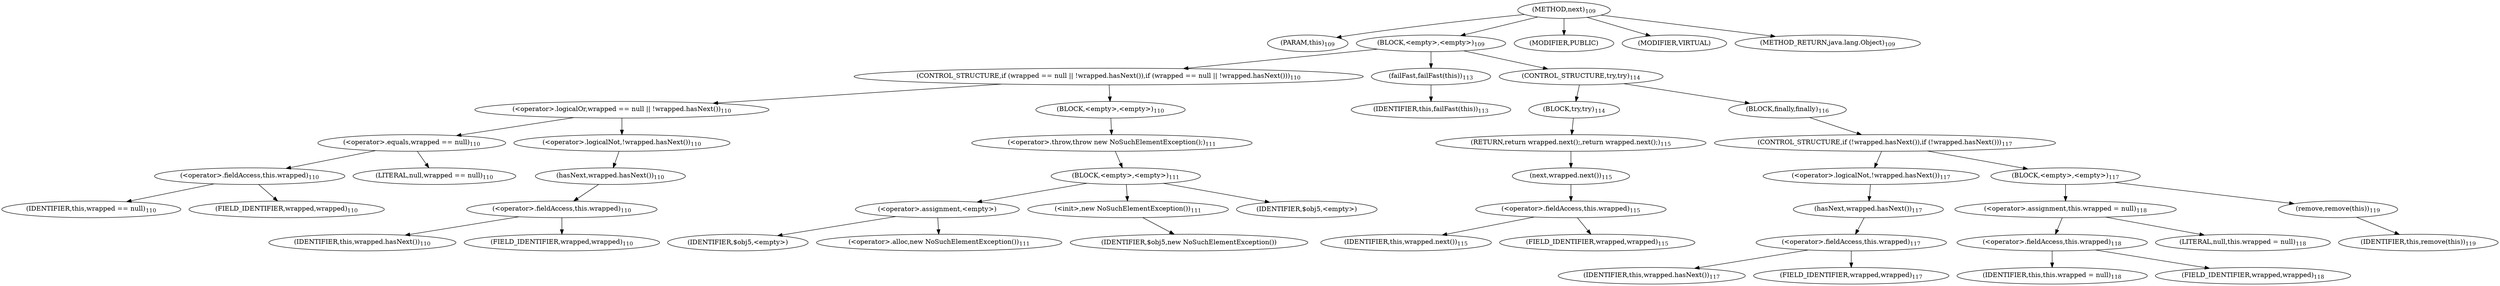 digraph "next" {  
"224" [label = <(METHOD,next)<SUB>109</SUB>> ]
"12" [label = <(PARAM,this)<SUB>109</SUB>> ]
"225" [label = <(BLOCK,&lt;empty&gt;,&lt;empty&gt;)<SUB>109</SUB>> ]
"226" [label = <(CONTROL_STRUCTURE,if (wrapped == null || !wrapped.hasNext()),if (wrapped == null || !wrapped.hasNext()))<SUB>110</SUB>> ]
"227" [label = <(&lt;operator&gt;.logicalOr,wrapped == null || !wrapped.hasNext())<SUB>110</SUB>> ]
"228" [label = <(&lt;operator&gt;.equals,wrapped == null)<SUB>110</SUB>> ]
"229" [label = <(&lt;operator&gt;.fieldAccess,this.wrapped)<SUB>110</SUB>> ]
"230" [label = <(IDENTIFIER,this,wrapped == null)<SUB>110</SUB>> ]
"231" [label = <(FIELD_IDENTIFIER,wrapped,wrapped)<SUB>110</SUB>> ]
"232" [label = <(LITERAL,null,wrapped == null)<SUB>110</SUB>> ]
"233" [label = <(&lt;operator&gt;.logicalNot,!wrapped.hasNext())<SUB>110</SUB>> ]
"234" [label = <(hasNext,wrapped.hasNext())<SUB>110</SUB>> ]
"235" [label = <(&lt;operator&gt;.fieldAccess,this.wrapped)<SUB>110</SUB>> ]
"236" [label = <(IDENTIFIER,this,wrapped.hasNext())<SUB>110</SUB>> ]
"237" [label = <(FIELD_IDENTIFIER,wrapped,wrapped)<SUB>110</SUB>> ]
"238" [label = <(BLOCK,&lt;empty&gt;,&lt;empty&gt;)<SUB>110</SUB>> ]
"239" [label = <(&lt;operator&gt;.throw,throw new NoSuchElementException();)<SUB>111</SUB>> ]
"240" [label = <(BLOCK,&lt;empty&gt;,&lt;empty&gt;)<SUB>111</SUB>> ]
"241" [label = <(&lt;operator&gt;.assignment,&lt;empty&gt;)> ]
"242" [label = <(IDENTIFIER,$obj5,&lt;empty&gt;)> ]
"243" [label = <(&lt;operator&gt;.alloc,new NoSuchElementException())<SUB>111</SUB>> ]
"244" [label = <(&lt;init&gt;,new NoSuchElementException())<SUB>111</SUB>> ]
"245" [label = <(IDENTIFIER,$obj5,new NoSuchElementException())> ]
"246" [label = <(IDENTIFIER,$obj5,&lt;empty&gt;)> ]
"247" [label = <(failFast,failFast(this))<SUB>113</SUB>> ]
"11" [label = <(IDENTIFIER,this,failFast(this))<SUB>113</SUB>> ]
"248" [label = <(CONTROL_STRUCTURE,try,try)<SUB>114</SUB>> ]
"249" [label = <(BLOCK,try,try)<SUB>114</SUB>> ]
"250" [label = <(RETURN,return wrapped.next();,return wrapped.next();)<SUB>115</SUB>> ]
"251" [label = <(next,wrapped.next())<SUB>115</SUB>> ]
"252" [label = <(&lt;operator&gt;.fieldAccess,this.wrapped)<SUB>115</SUB>> ]
"253" [label = <(IDENTIFIER,this,wrapped.next())<SUB>115</SUB>> ]
"254" [label = <(FIELD_IDENTIFIER,wrapped,wrapped)<SUB>115</SUB>> ]
"255" [label = <(BLOCK,finally,finally)<SUB>116</SUB>> ]
"256" [label = <(CONTROL_STRUCTURE,if (!wrapped.hasNext()),if (!wrapped.hasNext()))<SUB>117</SUB>> ]
"257" [label = <(&lt;operator&gt;.logicalNot,!wrapped.hasNext())<SUB>117</SUB>> ]
"258" [label = <(hasNext,wrapped.hasNext())<SUB>117</SUB>> ]
"259" [label = <(&lt;operator&gt;.fieldAccess,this.wrapped)<SUB>117</SUB>> ]
"260" [label = <(IDENTIFIER,this,wrapped.hasNext())<SUB>117</SUB>> ]
"261" [label = <(FIELD_IDENTIFIER,wrapped,wrapped)<SUB>117</SUB>> ]
"262" [label = <(BLOCK,&lt;empty&gt;,&lt;empty&gt;)<SUB>117</SUB>> ]
"263" [label = <(&lt;operator&gt;.assignment,this.wrapped = null)<SUB>118</SUB>> ]
"264" [label = <(&lt;operator&gt;.fieldAccess,this.wrapped)<SUB>118</SUB>> ]
"265" [label = <(IDENTIFIER,this,this.wrapped = null)<SUB>118</SUB>> ]
"266" [label = <(FIELD_IDENTIFIER,wrapped,wrapped)<SUB>118</SUB>> ]
"267" [label = <(LITERAL,null,this.wrapped = null)<SUB>118</SUB>> ]
"268" [label = <(remove,remove(this))<SUB>119</SUB>> ]
"13" [label = <(IDENTIFIER,this,remove(this))<SUB>119</SUB>> ]
"269" [label = <(MODIFIER,PUBLIC)> ]
"270" [label = <(MODIFIER,VIRTUAL)> ]
"271" [label = <(METHOD_RETURN,java.lang.Object)<SUB>109</SUB>> ]
  "224" -> "12" 
  "224" -> "225" 
  "224" -> "269" 
  "224" -> "270" 
  "224" -> "271" 
  "225" -> "226" 
  "225" -> "247" 
  "225" -> "248" 
  "226" -> "227" 
  "226" -> "238" 
  "227" -> "228" 
  "227" -> "233" 
  "228" -> "229" 
  "228" -> "232" 
  "229" -> "230" 
  "229" -> "231" 
  "233" -> "234" 
  "234" -> "235" 
  "235" -> "236" 
  "235" -> "237" 
  "238" -> "239" 
  "239" -> "240" 
  "240" -> "241" 
  "240" -> "244" 
  "240" -> "246" 
  "241" -> "242" 
  "241" -> "243" 
  "244" -> "245" 
  "247" -> "11" 
  "248" -> "249" 
  "248" -> "255" 
  "249" -> "250" 
  "250" -> "251" 
  "251" -> "252" 
  "252" -> "253" 
  "252" -> "254" 
  "255" -> "256" 
  "256" -> "257" 
  "256" -> "262" 
  "257" -> "258" 
  "258" -> "259" 
  "259" -> "260" 
  "259" -> "261" 
  "262" -> "263" 
  "262" -> "268" 
  "263" -> "264" 
  "263" -> "267" 
  "264" -> "265" 
  "264" -> "266" 
  "268" -> "13" 
}
